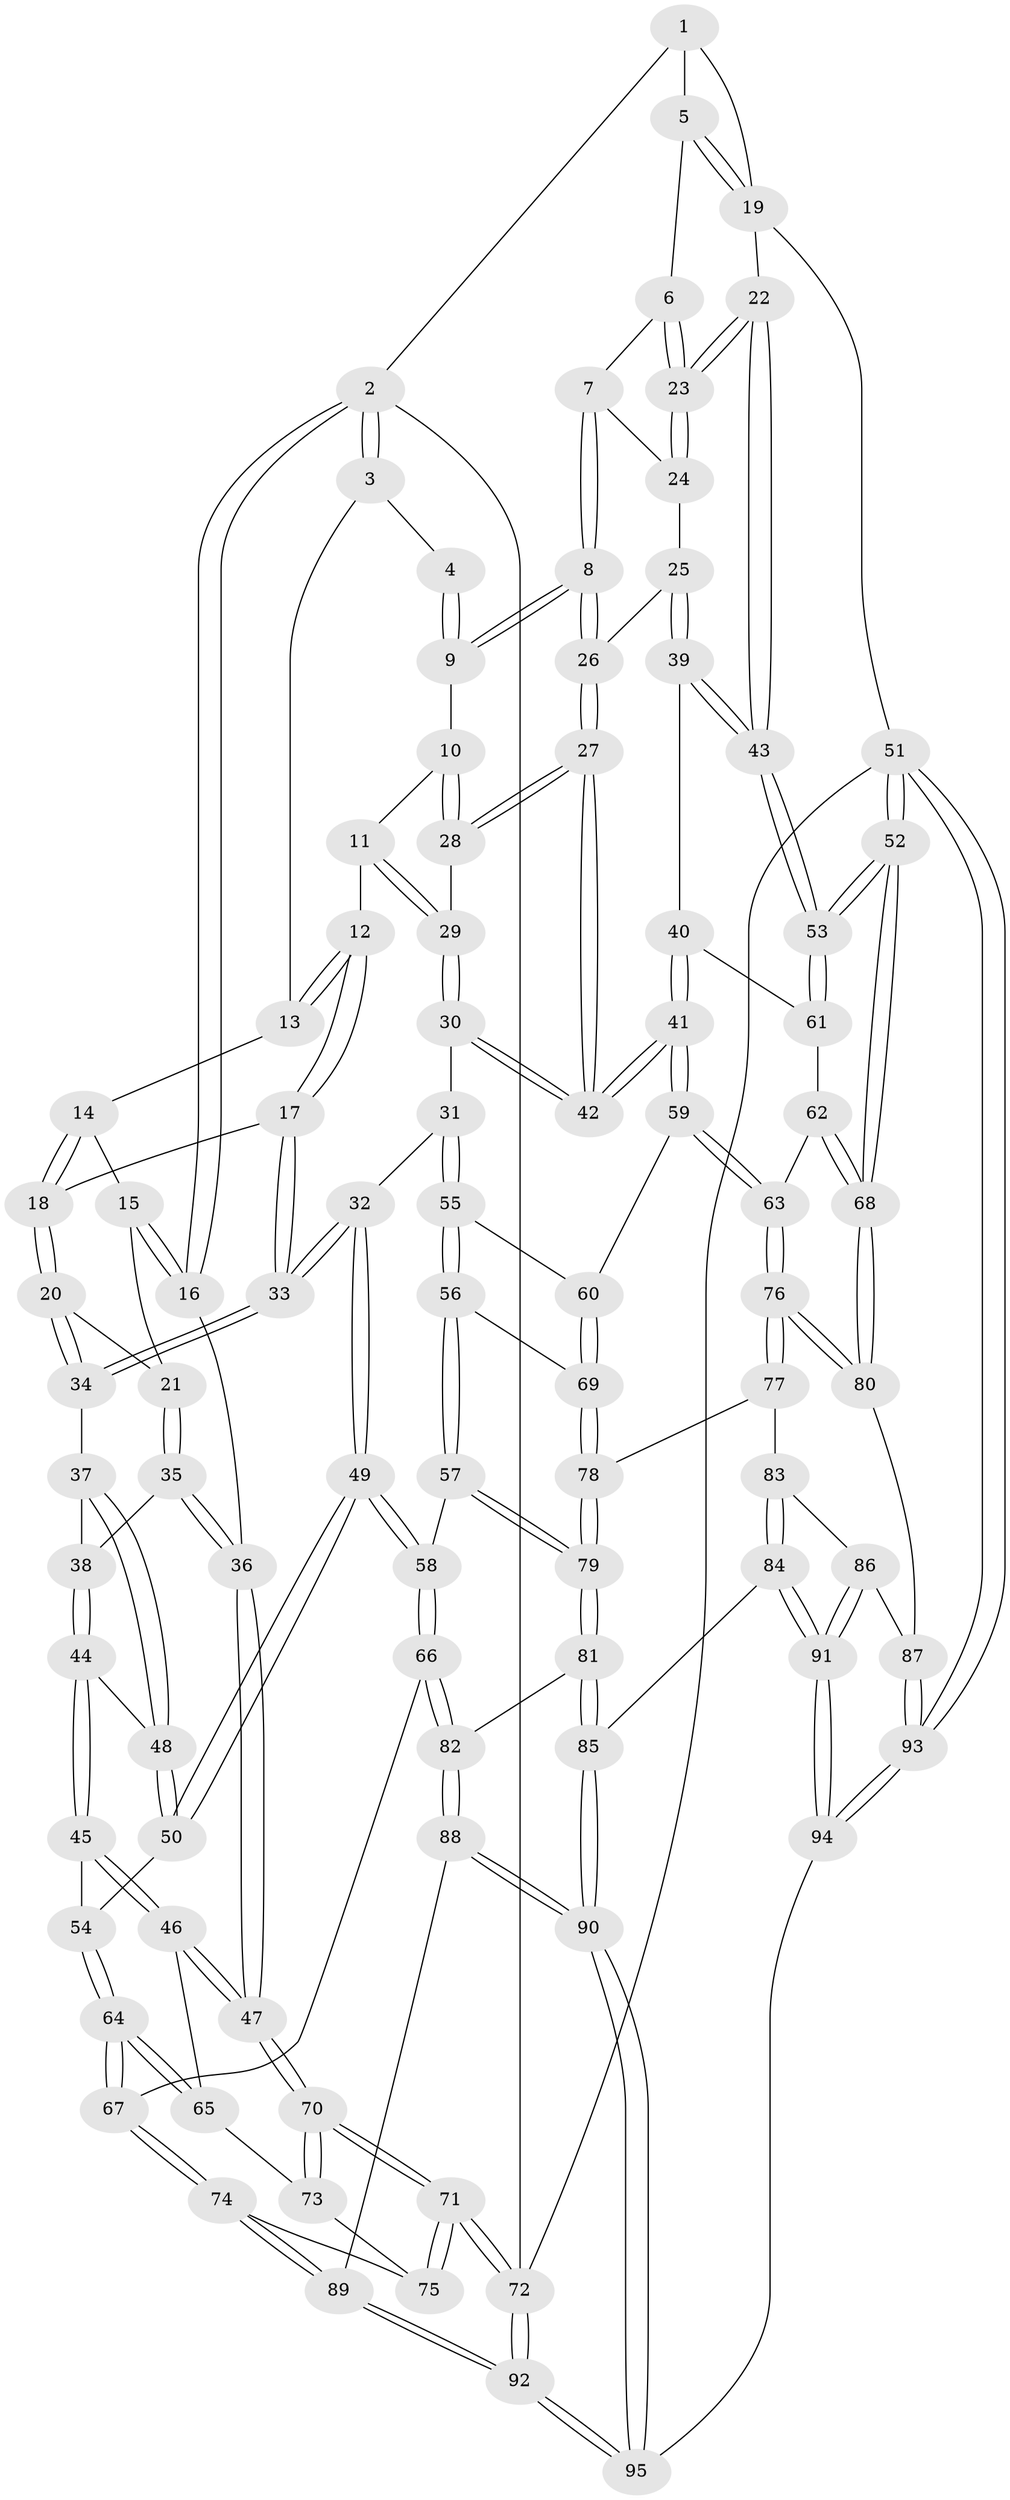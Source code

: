// coarse degree distribution, {6: 0.14285714285714285, 5: 0.32142857142857145, 4: 0.32142857142857145, 3: 0.14285714285714285, 7: 0.03571428571428571, 2: 0.03571428571428571}
// Generated by graph-tools (version 1.1) at 2025/21/03/04/25 18:21:24]
// undirected, 95 vertices, 234 edges
graph export_dot {
graph [start="1"]
  node [color=gray90,style=filled];
  1 [pos="+1+0"];
  2 [pos="+0+0"];
  3 [pos="+0.25807820509932383+0"];
  4 [pos="+0.7128018038994162+0"];
  5 [pos="+0.9139140941578753+0.1458940365458786"];
  6 [pos="+0.8998354624856062+0.16198654717084449"];
  7 [pos="+0.8862929940220817+0.173781655283587"];
  8 [pos="+0.7648520342486719+0.23915942571964444"];
  9 [pos="+0.6815703367738564+0.1892490018686369"];
  10 [pos="+0.6453953278842448+0.20354011038329897"];
  11 [pos="+0.489512922769871+0.23196229937039192"];
  12 [pos="+0.44553150597672575+0.22260127567831167"];
  13 [pos="+0.2696626797945214+0"];
  14 [pos="+0.1987289752356102+0.07216346511253768"];
  15 [pos="+0.08908050506123266+0.16877975133881468"];
  16 [pos="+0+0.20602227712121587"];
  17 [pos="+0.37940663733518076+0.28584460303223347"];
  18 [pos="+0.20782468381397512+0.3091480663101852"];
  19 [pos="+1+0.07199250997653447"];
  20 [pos="+0.15900248090466024+0.3438434000716821"];
  21 [pos="+0.1377934176774786+0.34507017173423343"];
  22 [pos="+1+0.29563670464450037"];
  23 [pos="+1+0.2912878619148223"];
  24 [pos="+1+0.2850029023229101"];
  25 [pos="+0.8349520082859541+0.3260118214406242"];
  26 [pos="+0.7865403172803275+0.2794267624927572"];
  27 [pos="+0.6685546276335441+0.5220942660635931"];
  28 [pos="+0.6169121317835271+0.47322634856182905"];
  29 [pos="+0.5171782009510548+0.4487016611755009"];
  30 [pos="+0.4518889273224032+0.5192039749299251"];
  31 [pos="+0.429948862030897+0.5315106310678112"];
  32 [pos="+0.37674092790779407+0.5155065440094889"];
  33 [pos="+0.34027491150843076+0.4780276940277854"];
  34 [pos="+0.2673245190956541+0.47984067287081905"];
  35 [pos="+0.02947444873219933+0.40384932483723085"];
  36 [pos="+0+0.45290572234830456"];
  37 [pos="+0.2655931970160833+0.481459200087701"];
  38 [pos="+0.11413863277689704+0.4712961364644971"];
  39 [pos="+0.8542034890987832+0.3685975786295657"];
  40 [pos="+0.8853585264419725+0.5256293556763479"];
  41 [pos="+0.7082869711065344+0.6295084921986119"];
  42 [pos="+0.6981139963798764+0.6112261412111776"];
  43 [pos="+1+0.41904938548819437"];
  44 [pos="+0.18704235836821895+0.558319218434981"];
  45 [pos="+0.1380405359647309+0.6031025858327569"];
  46 [pos="+0.059691771732086285+0.6105361369151291"];
  47 [pos="+0+0.46559857760104395"];
  48 [pos="+0.20576168927111432+0.5532447435642088"];
  49 [pos="+0.29774604837698493+0.6532405695026149"];
  50 [pos="+0.268048747364823+0.6339083524784429"];
  51 [pos="+1+1"];
  52 [pos="+1+1"];
  53 [pos="+1+0.5396601595571372"];
  54 [pos="+0.1737545722685423+0.6567683642989933"];
  55 [pos="+0.46820417972880723+0.6540880488533424"];
  56 [pos="+0.423571483370405+0.7118639475110923"];
  57 [pos="+0.40336770578933295+0.7292266960238473"];
  58 [pos="+0.3114021487546468+0.7155215846168511"];
  59 [pos="+0.7075144217059798+0.6327098668095281"];
  60 [pos="+0.5879113680379952+0.6683479257599481"];
  61 [pos="+0.9721695976229205+0.5550162729139996"];
  62 [pos="+0.9333340889552152+0.7042893986783066"];
  63 [pos="+0.7138260745314565+0.6511122878038579"];
  64 [pos="+0.18911872380317424+0.7616588021446223"];
  65 [pos="+0.08195600793958321+0.716467901931672"];
  66 [pos="+0.2327572554196233+0.7841750164634206"];
  67 [pos="+0.21593092594626065+0.7916763790548965"];
  68 [pos="+0.9564694156801592+0.844028473793023"];
  69 [pos="+0.5418424395512679+0.7751015960996563"];
  70 [pos="+0+0.8045076907173526"];
  71 [pos="+0+1"];
  72 [pos="+0+1"];
  73 [pos="+0.07711831528741617+0.7209220097287758"];
  74 [pos="+0.205313838885767+0.8166077241102742"];
  75 [pos="+0.03073306126415491+0.8788211545162679"];
  76 [pos="+0.7363668879094297+0.767291106503217"];
  77 [pos="+0.5597636916359502+0.8172907931881463"];
  78 [pos="+0.5422740058389722+0.8093252565322994"];
  79 [pos="+0.44070053324237773+0.8588718369686497"];
  80 [pos="+0.7377278391413703+0.770145440085547"];
  81 [pos="+0.4363755790929172+0.8742602985845425"];
  82 [pos="+0.3823342983166412+0.8768137285696165"];
  83 [pos="+0.5736459192999647+0.8508043467481837"];
  84 [pos="+0.5596801631755258+0.9499263819755448"];
  85 [pos="+0.4472213334861609+0.9023424467511013"];
  86 [pos="+0.7023287069096045+0.8891199501410081"];
  87 [pos="+0.7061024169685813+0.8877318613186138"];
  88 [pos="+0.3012826634938071+0.9276127648639122"];
  89 [pos="+0.23154195567092126+0.9197715264262403"];
  90 [pos="+0.39061775344182387+1"];
  91 [pos="+0.5743174793047197+0.9633664770415341"];
  92 [pos="+0.046640730188926935+1"];
  93 [pos="+0.9977998249188712+1"];
  94 [pos="+0.5889152604377487+1"];
  95 [pos="+0.37759386251951305+1"];
  1 -- 2;
  1 -- 5;
  1 -- 19;
  2 -- 3;
  2 -- 3;
  2 -- 16;
  2 -- 16;
  2 -- 72;
  3 -- 4;
  3 -- 13;
  4 -- 9;
  4 -- 9;
  5 -- 6;
  5 -- 19;
  5 -- 19;
  6 -- 7;
  6 -- 23;
  6 -- 23;
  7 -- 8;
  7 -- 8;
  7 -- 24;
  8 -- 9;
  8 -- 9;
  8 -- 26;
  8 -- 26;
  9 -- 10;
  10 -- 11;
  10 -- 28;
  10 -- 28;
  11 -- 12;
  11 -- 29;
  11 -- 29;
  12 -- 13;
  12 -- 13;
  12 -- 17;
  12 -- 17;
  13 -- 14;
  14 -- 15;
  14 -- 18;
  14 -- 18;
  15 -- 16;
  15 -- 16;
  15 -- 21;
  16 -- 36;
  17 -- 18;
  17 -- 33;
  17 -- 33;
  18 -- 20;
  18 -- 20;
  19 -- 22;
  19 -- 51;
  20 -- 21;
  20 -- 34;
  20 -- 34;
  21 -- 35;
  21 -- 35;
  22 -- 23;
  22 -- 23;
  22 -- 43;
  22 -- 43;
  23 -- 24;
  23 -- 24;
  24 -- 25;
  25 -- 26;
  25 -- 39;
  25 -- 39;
  26 -- 27;
  26 -- 27;
  27 -- 28;
  27 -- 28;
  27 -- 42;
  27 -- 42;
  28 -- 29;
  29 -- 30;
  29 -- 30;
  30 -- 31;
  30 -- 42;
  30 -- 42;
  31 -- 32;
  31 -- 55;
  31 -- 55;
  32 -- 33;
  32 -- 33;
  32 -- 49;
  32 -- 49;
  33 -- 34;
  33 -- 34;
  34 -- 37;
  35 -- 36;
  35 -- 36;
  35 -- 38;
  36 -- 47;
  36 -- 47;
  37 -- 38;
  37 -- 48;
  37 -- 48;
  38 -- 44;
  38 -- 44;
  39 -- 40;
  39 -- 43;
  39 -- 43;
  40 -- 41;
  40 -- 41;
  40 -- 61;
  41 -- 42;
  41 -- 42;
  41 -- 59;
  41 -- 59;
  43 -- 53;
  43 -- 53;
  44 -- 45;
  44 -- 45;
  44 -- 48;
  45 -- 46;
  45 -- 46;
  45 -- 54;
  46 -- 47;
  46 -- 47;
  46 -- 65;
  47 -- 70;
  47 -- 70;
  48 -- 50;
  48 -- 50;
  49 -- 50;
  49 -- 50;
  49 -- 58;
  49 -- 58;
  50 -- 54;
  51 -- 52;
  51 -- 52;
  51 -- 93;
  51 -- 93;
  51 -- 72;
  52 -- 53;
  52 -- 53;
  52 -- 68;
  52 -- 68;
  53 -- 61;
  53 -- 61;
  54 -- 64;
  54 -- 64;
  55 -- 56;
  55 -- 56;
  55 -- 60;
  56 -- 57;
  56 -- 57;
  56 -- 69;
  57 -- 58;
  57 -- 79;
  57 -- 79;
  58 -- 66;
  58 -- 66;
  59 -- 60;
  59 -- 63;
  59 -- 63;
  60 -- 69;
  60 -- 69;
  61 -- 62;
  62 -- 63;
  62 -- 68;
  62 -- 68;
  63 -- 76;
  63 -- 76;
  64 -- 65;
  64 -- 65;
  64 -- 67;
  64 -- 67;
  65 -- 73;
  66 -- 67;
  66 -- 82;
  66 -- 82;
  67 -- 74;
  67 -- 74;
  68 -- 80;
  68 -- 80;
  69 -- 78;
  69 -- 78;
  70 -- 71;
  70 -- 71;
  70 -- 73;
  70 -- 73;
  71 -- 72;
  71 -- 72;
  71 -- 75;
  71 -- 75;
  72 -- 92;
  72 -- 92;
  73 -- 75;
  74 -- 75;
  74 -- 89;
  74 -- 89;
  76 -- 77;
  76 -- 77;
  76 -- 80;
  76 -- 80;
  77 -- 78;
  77 -- 83;
  78 -- 79;
  78 -- 79;
  79 -- 81;
  79 -- 81;
  80 -- 87;
  81 -- 82;
  81 -- 85;
  81 -- 85;
  82 -- 88;
  82 -- 88;
  83 -- 84;
  83 -- 84;
  83 -- 86;
  84 -- 85;
  84 -- 91;
  84 -- 91;
  85 -- 90;
  85 -- 90;
  86 -- 87;
  86 -- 91;
  86 -- 91;
  87 -- 93;
  87 -- 93;
  88 -- 89;
  88 -- 90;
  88 -- 90;
  89 -- 92;
  89 -- 92;
  90 -- 95;
  90 -- 95;
  91 -- 94;
  91 -- 94;
  92 -- 95;
  92 -- 95;
  93 -- 94;
  93 -- 94;
  94 -- 95;
}
